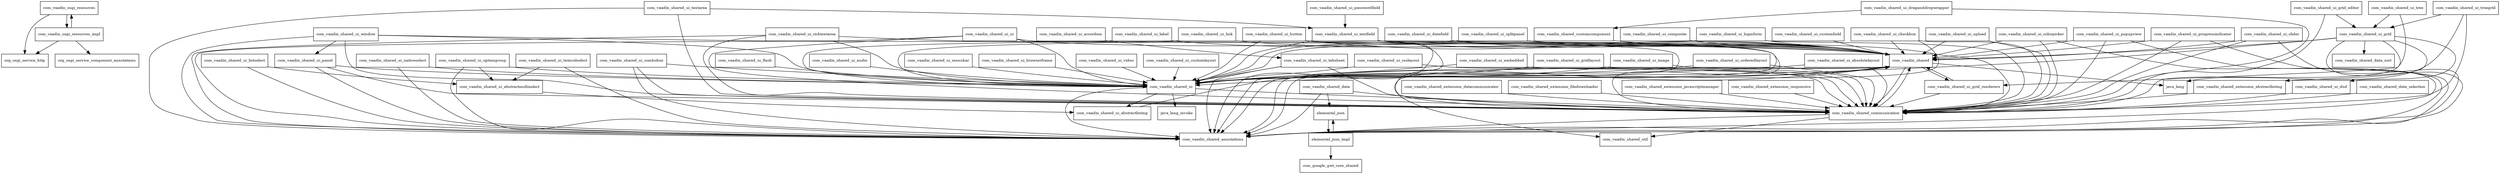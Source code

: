 digraph vaadin_shared_8_1_0_beta1_package_dependencies {
  node [shape = box, fontsize=10.0];
  com_vaadin_osgi_resources -> com_vaadin_osgi_resources_impl;
  com_vaadin_osgi_resources -> org_osgi_service_http;
  com_vaadin_osgi_resources_impl -> com_vaadin_osgi_resources;
  com_vaadin_osgi_resources_impl -> org_osgi_service_component_annotations;
  com_vaadin_osgi_resources_impl -> org_osgi_service_http;
  com_vaadin_shared -> com_vaadin_shared_annotations;
  com_vaadin_shared -> com_vaadin_shared_communication;
  com_vaadin_shared -> com_vaadin_shared_ui;
  com_vaadin_shared -> com_vaadin_shared_ui_grid_renderers;
  com_vaadin_shared -> com_vaadin_shared_util;
  com_vaadin_shared -> java_lang;
  com_vaadin_shared_communication -> com_vaadin_shared;
  com_vaadin_shared_communication -> com_vaadin_shared_annotations;
  com_vaadin_shared_communication -> com_vaadin_shared_util;
  com_vaadin_shared_customcomponent -> com_vaadin_shared;
  com_vaadin_shared_data -> com_vaadin_shared_annotations;
  com_vaadin_shared_data -> com_vaadin_shared_communication;
  com_vaadin_shared_data -> elemental_json;
  com_vaadin_shared_data_selection -> com_vaadin_shared_communication;
  com_vaadin_shared_extension_abstractlisting -> com_vaadin_shared_communication;
  com_vaadin_shared_extension_datacommunicator -> com_vaadin_shared_communication;
  com_vaadin_shared_extension_filedownloader -> com_vaadin_shared_communication;
  com_vaadin_shared_extension_javascriptmanager -> com_vaadin_shared_communication;
  com_vaadin_shared_extension_responsive -> com_vaadin_shared_communication;
  com_vaadin_shared_ui -> com_vaadin_shared;
  com_vaadin_shared_ui -> com_vaadin_shared_annotations;
  com_vaadin_shared_ui -> com_vaadin_shared_communication;
  com_vaadin_shared_ui -> com_vaadin_shared_ui_abstractlisting;
  com_vaadin_shared_ui -> java_lang_invoke;
  com_vaadin_shared_ui_absolutelayout -> com_vaadin_shared_communication;
  com_vaadin_shared_ui_absolutelayout -> com_vaadin_shared_ui;
  com_vaadin_shared_ui_abstractlisting -> com_vaadin_shared;
  com_vaadin_shared_ui_abstractmultiselect -> com_vaadin_shared_ui_abstractlisting;
  com_vaadin_shared_ui_accordion -> com_vaadin_shared_ui_tabsheet;
  com_vaadin_shared_ui_audio -> com_vaadin_shared_ui;
  com_vaadin_shared_ui_browserframe -> com_vaadin_shared_ui;
  com_vaadin_shared_ui_button -> com_vaadin_shared;
  com_vaadin_shared_ui_button -> com_vaadin_shared_annotations;
  com_vaadin_shared_ui_button -> com_vaadin_shared_communication;
  com_vaadin_shared_ui_button -> com_vaadin_shared_ui;
  com_vaadin_shared_ui_checkbox -> com_vaadin_shared;
  com_vaadin_shared_ui_checkbox -> com_vaadin_shared_annotations;
  com_vaadin_shared_ui_checkbox -> com_vaadin_shared_communication;
  com_vaadin_shared_ui_colorpicker -> com_vaadin_shared;
  com_vaadin_shared_ui_colorpicker -> com_vaadin_shared_annotations;
  com_vaadin_shared_ui_colorpicker -> com_vaadin_shared_communication;
  com_vaadin_shared_ui_combobox -> com_vaadin_shared_annotations;
  com_vaadin_shared_ui_combobox -> com_vaadin_shared_communication;
  com_vaadin_shared_ui_combobox -> com_vaadin_shared_ui;
  com_vaadin_shared_ui_composite -> com_vaadin_shared;
  com_vaadin_shared_ui_csslayout -> com_vaadin_shared_communication;
  com_vaadin_shared_ui_csslayout -> com_vaadin_shared_ui;
  com_vaadin_shared_ui_customfield -> com_vaadin_shared;
  com_vaadin_shared_ui_customlayout -> com_vaadin_shared_ui;
  com_vaadin_shared_ui_datefield -> com_vaadin_shared;
  com_vaadin_shared_ui_datefield -> com_vaadin_shared_annotations;
  com_vaadin_shared_ui_dnd -> com_vaadin_shared_communication;
  com_vaadin_shared_ui_draganddropwrapper -> com_vaadin_shared_communication;
  com_vaadin_shared_ui_draganddropwrapper -> com_vaadin_shared_customcomponent;
  com_vaadin_shared_ui_embedded -> com_vaadin_shared_communication;
  com_vaadin_shared_ui_embedded -> com_vaadin_shared_ui;
  com_vaadin_shared_ui_flash -> com_vaadin_shared_ui;
  com_vaadin_shared_ui_grid -> com_vaadin_shared;
  com_vaadin_shared_ui_grid -> com_vaadin_shared_annotations;
  com_vaadin_shared_ui_grid -> com_vaadin_shared_communication;
  com_vaadin_shared_ui_grid -> com_vaadin_shared_data_sort;
  com_vaadin_shared_ui_grid -> com_vaadin_shared_extension_abstractlisting;
  com_vaadin_shared_ui_grid -> com_vaadin_shared_ui;
  com_vaadin_shared_ui_grid -> com_vaadin_shared_ui_dnd;
  com_vaadin_shared_ui_grid_editor -> com_vaadin_shared_communication;
  com_vaadin_shared_ui_grid_editor -> com_vaadin_shared_ui_grid;
  com_vaadin_shared_ui_grid_renderers -> com_vaadin_shared;
  com_vaadin_shared_ui_grid_renderers -> com_vaadin_shared_communication;
  com_vaadin_shared_ui_gridlayout -> com_vaadin_shared_communication;
  com_vaadin_shared_ui_gridlayout -> com_vaadin_shared_ui;
  com_vaadin_shared_ui_image -> com_vaadin_shared_communication;
  com_vaadin_shared_ui_image -> com_vaadin_shared_ui;
  com_vaadin_shared_ui_label -> com_vaadin_shared;
  com_vaadin_shared_ui_label -> com_vaadin_shared_ui;
  com_vaadin_shared_ui_link -> com_vaadin_shared;
  com_vaadin_shared_ui_link -> com_vaadin_shared_ui;
  com_vaadin_shared_ui_listselect -> com_vaadin_shared_annotations;
  com_vaadin_shared_ui_listselect -> com_vaadin_shared_ui_abstractmultiselect;
  com_vaadin_shared_ui_loginform -> com_vaadin_shared;
  com_vaadin_shared_ui_loginform -> com_vaadin_shared_communication;
  com_vaadin_shared_ui_loginform -> com_vaadin_shared_ui;
  com_vaadin_shared_ui_menubar -> com_vaadin_shared_ui;
  com_vaadin_shared_ui_nativeselect -> com_vaadin_shared_annotations;
  com_vaadin_shared_ui_nativeselect -> com_vaadin_shared_ui;
  com_vaadin_shared_ui_optiongroup -> com_vaadin_shared_annotations;
  com_vaadin_shared_ui_optiongroup -> com_vaadin_shared_ui;
  com_vaadin_shared_ui_optiongroup -> com_vaadin_shared_ui_abstractmultiselect;
  com_vaadin_shared_ui_orderedlayout -> com_vaadin_shared_communication;
  com_vaadin_shared_ui_orderedlayout -> com_vaadin_shared_ui;
  com_vaadin_shared_ui_panel -> com_vaadin_shared_annotations;
  com_vaadin_shared_ui_panel -> com_vaadin_shared_communication;
  com_vaadin_shared_ui_panel -> com_vaadin_shared_ui;
  com_vaadin_shared_ui_passwordfield -> com_vaadin_shared_ui_textfield;
  com_vaadin_shared_ui_popupview -> com_vaadin_shared;
  com_vaadin_shared_ui_popupview -> com_vaadin_shared_annotations;
  com_vaadin_shared_ui_popupview -> com_vaadin_shared_communication;
  com_vaadin_shared_ui_progressindicator -> com_vaadin_shared;
  com_vaadin_shared_ui_progressindicator -> com_vaadin_shared_annotations;
  com_vaadin_shared_ui_progressindicator -> com_vaadin_shared_communication;
  com_vaadin_shared_ui_richtextarea -> com_vaadin_shared;
  com_vaadin_shared_ui_richtextarea -> com_vaadin_shared_annotations;
  com_vaadin_shared_ui_richtextarea -> com_vaadin_shared_communication;
  com_vaadin_shared_ui_richtextarea -> com_vaadin_shared_ui;
  com_vaadin_shared_ui_slider -> com_vaadin_shared;
  com_vaadin_shared_ui_slider -> com_vaadin_shared_annotations;
  com_vaadin_shared_ui_slider -> com_vaadin_shared_communication;
  com_vaadin_shared_ui_splitpanel -> com_vaadin_shared;
  com_vaadin_shared_ui_splitpanel -> com_vaadin_shared_communication;
  com_vaadin_shared_ui_splitpanel -> com_vaadin_shared_ui;
  com_vaadin_shared_ui_tabsheet -> com_vaadin_shared_annotations;
  com_vaadin_shared_ui_tabsheet -> com_vaadin_shared_communication;
  com_vaadin_shared_ui_tabsheet -> com_vaadin_shared_ui;
  com_vaadin_shared_ui_textarea -> com_vaadin_shared_annotations;
  com_vaadin_shared_ui_textarea -> com_vaadin_shared_communication;
  com_vaadin_shared_ui_textarea -> com_vaadin_shared_ui_textfield;
  com_vaadin_shared_ui_textfield -> com_vaadin_shared;
  com_vaadin_shared_ui_textfield -> com_vaadin_shared_annotations;
  com_vaadin_shared_ui_textfield -> com_vaadin_shared_communication;
  com_vaadin_shared_ui_textfield -> com_vaadin_shared_ui;
  com_vaadin_shared_ui_tree -> com_vaadin_shared_ui_grid;
  com_vaadin_shared_ui_tree -> com_vaadin_shared_ui_grid_renderers;
  com_vaadin_shared_ui_treegrid -> com_vaadin_shared_communication;
  com_vaadin_shared_ui_treegrid -> com_vaadin_shared_ui_grid;
  com_vaadin_shared_ui_treegrid -> java_lang;
  com_vaadin_shared_ui_twincolselect -> com_vaadin_shared_annotations;
  com_vaadin_shared_ui_twincolselect -> com_vaadin_shared_ui_abstractmultiselect;
  com_vaadin_shared_ui_ui -> com_vaadin_shared;
  com_vaadin_shared_ui_ui -> com_vaadin_shared_annotations;
  com_vaadin_shared_ui_ui -> com_vaadin_shared_communication;
  com_vaadin_shared_ui_ui -> com_vaadin_shared_ui;
  com_vaadin_shared_ui_upload -> com_vaadin_shared;
  com_vaadin_shared_ui_upload -> com_vaadin_shared_communication;
  com_vaadin_shared_ui_video -> com_vaadin_shared_ui;
  com_vaadin_shared_ui_window -> com_vaadin_shared;
  com_vaadin_shared_ui_window -> com_vaadin_shared_annotations;
  com_vaadin_shared_ui_window -> com_vaadin_shared_communication;
  com_vaadin_shared_ui_window -> com_vaadin_shared_ui;
  com_vaadin_shared_ui_window -> com_vaadin_shared_ui_panel;
  elemental_json -> elemental_json_impl;
  elemental_json_impl -> com_google_gwt_core_shared;
  elemental_json_impl -> elemental_json;
}
